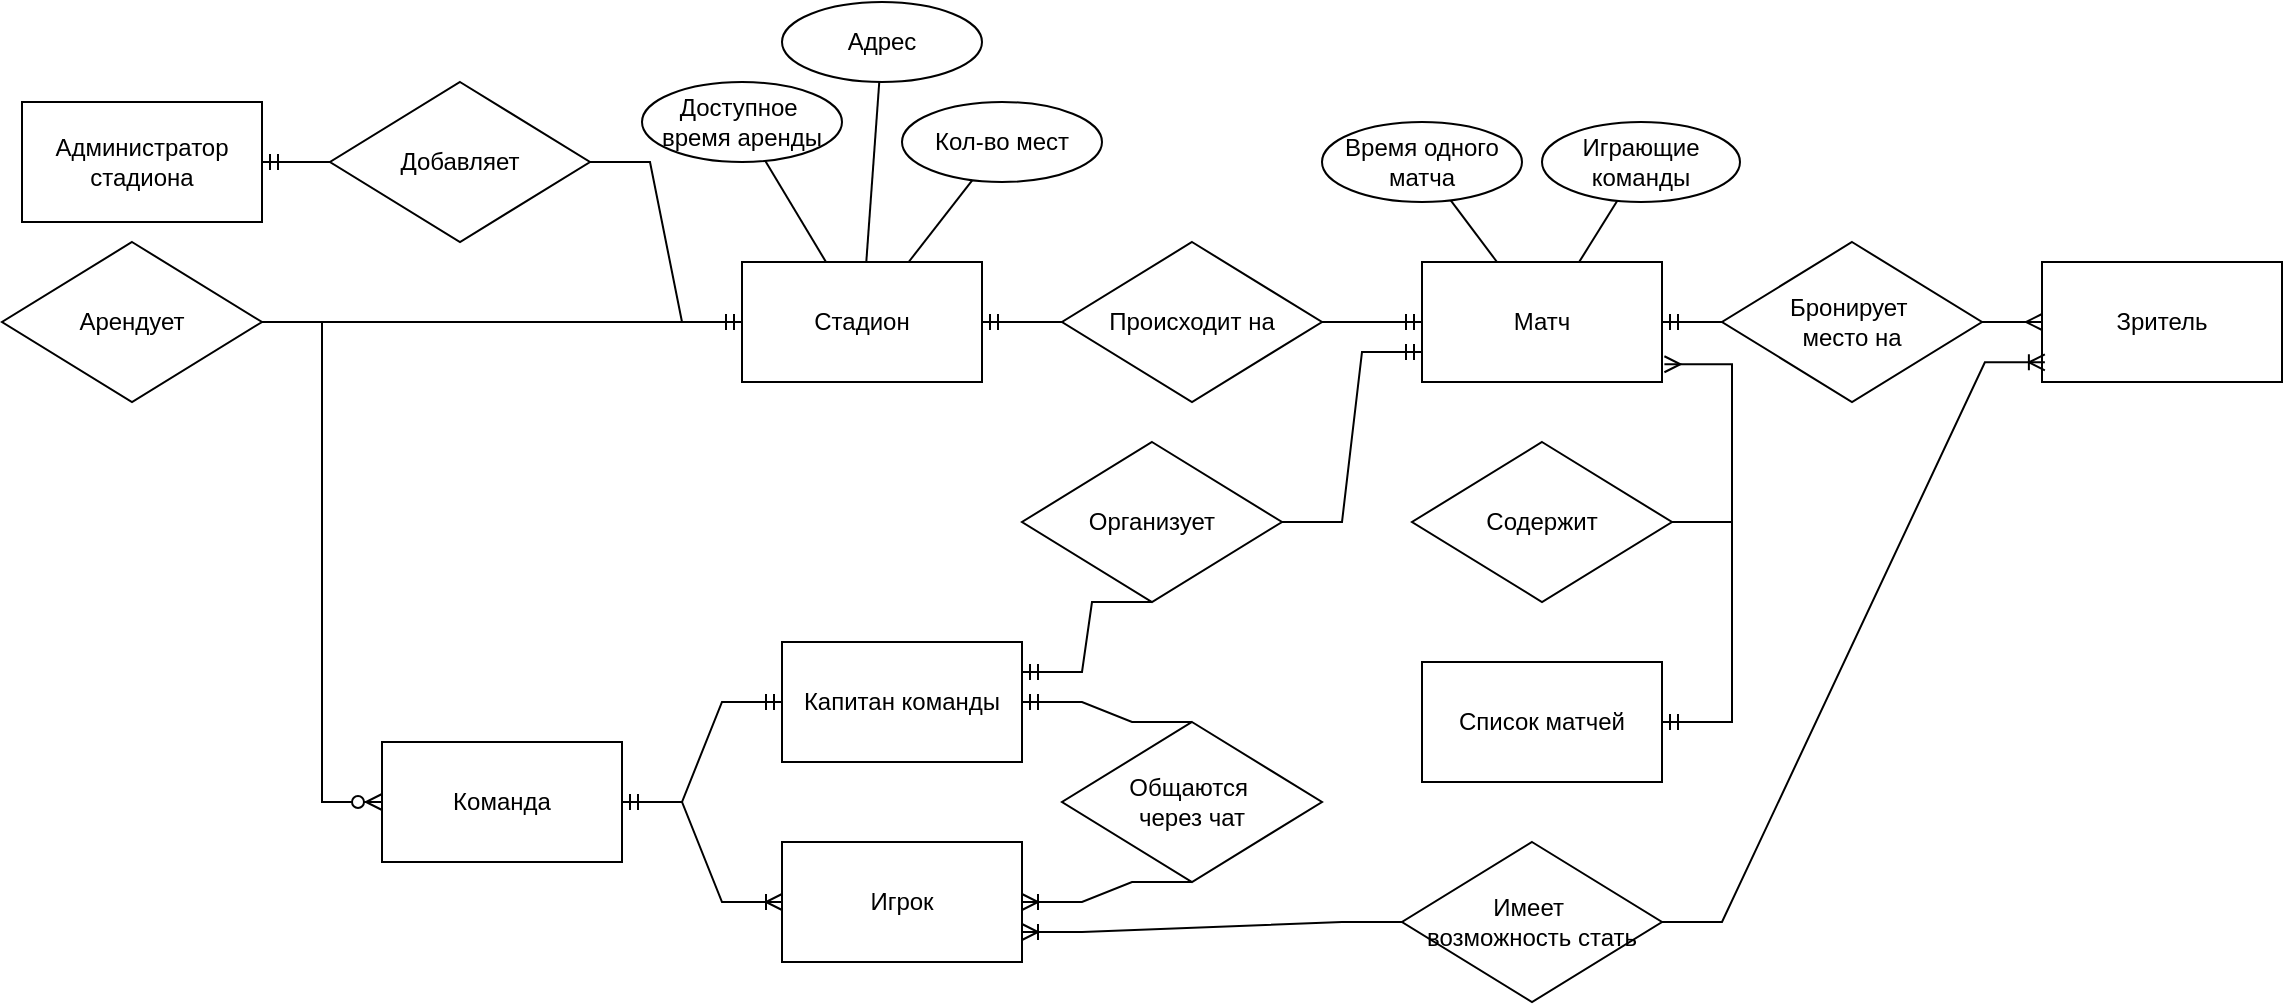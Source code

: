 <mxfile version="25.0.3" pages="2">
  <diagram name="Page-1" id="KXrXHHp0QyWAHXYhc14G">
    <mxGraphModel dx="1404" dy="1879" grid="1" gridSize="10" guides="1" tooltips="1" connect="1" arrows="1" fold="1" page="1" pageScale="1" pageWidth="827" pageHeight="1169" math="0" shadow="0">
      <root>
        <mxCell id="0" />
        <mxCell id="1" parent="0" />
        <mxCell id="mqZAyCv1sCGLmxm8XYX8-1" value="Администратор стадиона" style="rounded=0;whiteSpace=wrap;html=1;" vertex="1" parent="1">
          <mxGeometry x="130" y="-30" width="120" height="60" as="geometry" />
        </mxCell>
        <mxCell id="mqZAyCv1sCGLmxm8XYX8-2" value="Капитан команды" style="rounded=0;whiteSpace=wrap;html=1;" vertex="1" parent="1">
          <mxGeometry x="510" y="240" width="120" height="60" as="geometry" />
        </mxCell>
        <mxCell id="mqZAyCv1sCGLmxm8XYX8-3" value="Игрок" style="rounded=0;whiteSpace=wrap;html=1;" vertex="1" parent="1">
          <mxGeometry x="510" y="340" width="120" height="60" as="geometry" />
        </mxCell>
        <mxCell id="mqZAyCv1sCGLmxm8XYX8-4" value="Зритель" style="rounded=0;whiteSpace=wrap;html=1;" vertex="1" parent="1">
          <mxGeometry x="1140" y="50" width="120" height="60" as="geometry" />
        </mxCell>
        <mxCell id="mqZAyCv1sCGLmxm8XYX8-5" value="Добавляет" style="rhombus;whiteSpace=wrap;html=1;" vertex="1" parent="1">
          <mxGeometry x="284" y="-40" width="130" height="80" as="geometry" />
        </mxCell>
        <mxCell id="mqZAyCv1sCGLmxm8XYX8-6" value="Матч" style="rounded=0;whiteSpace=wrap;html=1;" vertex="1" parent="1">
          <mxGeometry x="830" y="50" width="120" height="60" as="geometry" />
        </mxCell>
        <mxCell id="mqZAyCv1sCGLmxm8XYX8-7" value="Стадион" style="rounded=0;whiteSpace=wrap;html=1;" vertex="1" parent="1">
          <mxGeometry x="490" y="50" width="120" height="60" as="geometry" />
        </mxCell>
        <mxCell id="mqZAyCv1sCGLmxm8XYX8-9" value="Команда" style="rounded=0;whiteSpace=wrap;html=1;" vertex="1" parent="1">
          <mxGeometry x="310" y="290" width="120" height="60" as="geometry" />
        </mxCell>
        <mxCell id="mqZAyCv1sCGLmxm8XYX8-10" value="" style="edgeStyle=entityRelationEdgeStyle;fontSize=12;html=1;endArrow=ERmandOne;startArrow=ERmandOne;rounded=0;" edge="1" parent="1" source="mqZAyCv1sCGLmxm8XYX8-2" target="mqZAyCv1sCGLmxm8XYX8-9">
          <mxGeometry width="100" height="100" relative="1" as="geometry">
            <mxPoint x="370" y="450" as="sourcePoint" />
            <mxPoint x="470" y="350" as="targetPoint" />
          </mxGeometry>
        </mxCell>
        <mxCell id="mqZAyCv1sCGLmxm8XYX8-11" value="" style="edgeStyle=entityRelationEdgeStyle;fontSize=12;html=1;endArrow=ERoneToMany;startArrow=ERmandOne;rounded=0;" edge="1" parent="1" source="mqZAyCv1sCGLmxm8XYX8-9" target="mqZAyCv1sCGLmxm8XYX8-3">
          <mxGeometry width="100" height="100" relative="1" as="geometry">
            <mxPoint x="150" y="460" as="sourcePoint" />
            <mxPoint x="250" y="360" as="targetPoint" />
          </mxGeometry>
        </mxCell>
        <mxCell id="mqZAyCv1sCGLmxm8XYX8-12" value="Арендует" style="rhombus;whiteSpace=wrap;html=1;" vertex="1" parent="1">
          <mxGeometry x="120" y="40" width="130" height="80" as="geometry" />
        </mxCell>
        <mxCell id="mqZAyCv1sCGLmxm8XYX8-13" value="" style="edgeStyle=entityRelationEdgeStyle;fontSize=12;html=1;endArrow=ERzeroToMany;startArrow=none;rounded=0;startFill=0;" edge="1" parent="1" source="mqZAyCv1sCGLmxm8XYX8-12" target="mqZAyCv1sCGLmxm8XYX8-9">
          <mxGeometry width="100" height="100" relative="1" as="geometry">
            <mxPoint x="40" y="270" as="sourcePoint" />
            <mxPoint x="80" y="130" as="targetPoint" />
          </mxGeometry>
        </mxCell>
        <mxCell id="mqZAyCv1sCGLmxm8XYX8-14" value="" style="edgeStyle=entityRelationEdgeStyle;fontSize=12;html=1;endArrow=ERmandOne;endFill=0;rounded=0;" edge="1" parent="1" source="mqZAyCv1sCGLmxm8XYX8-12" target="mqZAyCv1sCGLmxm8XYX8-7">
          <mxGeometry width="100" height="100" relative="1" as="geometry">
            <mxPoint x="440" y="340" as="sourcePoint" />
            <mxPoint x="540" y="240" as="targetPoint" />
          </mxGeometry>
        </mxCell>
        <mxCell id="mqZAyCv1sCGLmxm8XYX8-16" value="" style="edgeStyle=entityRelationEdgeStyle;fontSize=12;html=1;endArrow=ERmandOne;rounded=0;fontStyle=1" edge="1" parent="1" source="mqZAyCv1sCGLmxm8XYX8-5" target="mqZAyCv1sCGLmxm8XYX8-7">
          <mxGeometry width="100" height="100" relative="1" as="geometry">
            <mxPoint x="480" y="20" as="sourcePoint" />
            <mxPoint x="580" y="-80" as="targetPoint" />
          </mxGeometry>
        </mxCell>
        <mxCell id="mqZAyCv1sCGLmxm8XYX8-17" value="" style="edgeStyle=entityRelationEdgeStyle;fontSize=12;html=1;endArrow=ERmandOne;rounded=0;" edge="1" parent="1" source="mqZAyCv1sCGLmxm8XYX8-5" target="mqZAyCv1sCGLmxm8XYX8-1">
          <mxGeometry width="100" height="100" relative="1" as="geometry">
            <mxPoint x="424" y="10" as="sourcePoint" />
            <mxPoint x="534" y="120" as="targetPoint" />
          </mxGeometry>
        </mxCell>
        <mxCell id="mqZAyCv1sCGLmxm8XYX8-18" value="" style="edgeStyle=entityRelationEdgeStyle;fontSize=12;html=1;endArrow=ERmany;rounded=0;" edge="1" parent="1" source="mqZAyCv1sCGLmxm8XYX8-26" target="mqZAyCv1sCGLmxm8XYX8-4">
          <mxGeometry width="100" height="100" relative="1" as="geometry">
            <mxPoint x="440" y="390" as="sourcePoint" />
            <mxPoint x="540" y="290" as="targetPoint" />
          </mxGeometry>
        </mxCell>
        <mxCell id="mqZAyCv1sCGLmxm8XYX8-19" value="Происходит на" style="rhombus;whiteSpace=wrap;html=1;" vertex="1" parent="1">
          <mxGeometry x="650" y="40" width="130" height="80" as="geometry" />
        </mxCell>
        <mxCell id="mqZAyCv1sCGLmxm8XYX8-20" value="" style="edgeStyle=entityRelationEdgeStyle;fontSize=12;html=1;endArrow=ERmandOne;rounded=0;" edge="1" parent="1" source="mqZAyCv1sCGLmxm8XYX8-19" target="mqZAyCv1sCGLmxm8XYX8-7">
          <mxGeometry width="100" height="100" relative="1" as="geometry">
            <mxPoint x="250" y="430" as="sourcePoint" />
            <mxPoint x="350" y="330" as="targetPoint" />
          </mxGeometry>
        </mxCell>
        <mxCell id="mqZAyCv1sCGLmxm8XYX8-21" value="" style="edgeStyle=entityRelationEdgeStyle;fontSize=12;html=1;endArrow=ERmandOne;rounded=0;" edge="1" parent="1" source="mqZAyCv1sCGLmxm8XYX8-19" target="mqZAyCv1sCGLmxm8XYX8-6">
          <mxGeometry width="100" height="100" relative="1" as="geometry">
            <mxPoint x="660" y="250" as="sourcePoint" />
            <mxPoint x="580" y="180" as="targetPoint" />
          </mxGeometry>
        </mxCell>
        <mxCell id="mqZAyCv1sCGLmxm8XYX8-22" value="Общаются&amp;nbsp;&lt;div&gt;через&amp;nbsp;&lt;span style=&quot;background-color: initial;&quot;&gt;чат&lt;/span&gt;&lt;/div&gt;" style="rhombus;whiteSpace=wrap;html=1;" vertex="1" parent="1">
          <mxGeometry x="650" y="280" width="130" height="80" as="geometry" />
        </mxCell>
        <mxCell id="mqZAyCv1sCGLmxm8XYX8-23" value="" style="edgeStyle=entityRelationEdgeStyle;fontSize=12;html=1;endArrow=ERmandOne;rounded=0;exitX=0.5;exitY=0;exitDx=0;exitDy=0;" edge="1" parent="1" source="mqZAyCv1sCGLmxm8XYX8-22" target="mqZAyCv1sCGLmxm8XYX8-2">
          <mxGeometry width="100" height="100" relative="1" as="geometry">
            <mxPoint x="474" y="420" as="sourcePoint" />
            <mxPoint x="574" y="320" as="targetPoint" />
            <Array as="points">
              <mxPoint x="694" y="390" />
              <mxPoint x="664" y="320" />
              <mxPoint x="704" y="340" />
              <mxPoint x="454" y="290" />
              <mxPoint x="784" y="300" />
            </Array>
          </mxGeometry>
        </mxCell>
        <mxCell id="mqZAyCv1sCGLmxm8XYX8-24" value="" style="edgeStyle=entityRelationEdgeStyle;fontSize=12;html=1;endArrow=ERoneToMany;rounded=0;exitX=0.5;exitY=1;exitDx=0;exitDy=0;" edge="1" parent="1" source="mqZAyCv1sCGLmxm8XYX8-22" target="mqZAyCv1sCGLmxm8XYX8-3">
          <mxGeometry width="100" height="100" relative="1" as="geometry">
            <mxPoint x="714" y="420" as="sourcePoint" />
            <mxPoint x="814" y="320" as="targetPoint" />
          </mxGeometry>
        </mxCell>
        <mxCell id="mqZAyCv1sCGLmxm8XYX8-26" value="Бронирует&amp;nbsp;&lt;div&gt;место на&lt;/div&gt;" style="rhombus;whiteSpace=wrap;html=1;" vertex="1" parent="1">
          <mxGeometry x="980" y="40" width="130" height="80" as="geometry" />
        </mxCell>
        <mxCell id="mqZAyCv1sCGLmxm8XYX8-27" value="" style="edgeStyle=entityRelationEdgeStyle;fontSize=12;html=1;endArrow=ERmandOne;rounded=0;" edge="1" parent="1" source="mqZAyCv1sCGLmxm8XYX8-26" target="mqZAyCv1sCGLmxm8XYX8-6">
          <mxGeometry width="100" height="100" relative="1" as="geometry">
            <mxPoint x="790" y="90" as="sourcePoint" />
            <mxPoint x="840" y="90" as="targetPoint" />
          </mxGeometry>
        </mxCell>
        <mxCell id="mqZAyCv1sCGLmxm8XYX8-28" value="Доступное&amp;nbsp;&lt;div&gt;время аренды&lt;/div&gt;" style="ellipse;whiteSpace=wrap;html=1;align=center;" vertex="1" parent="1">
          <mxGeometry x="440" y="-40" width="100" height="40" as="geometry" />
        </mxCell>
        <mxCell id="mqZAyCv1sCGLmxm8XYX8-30" value="" style="endArrow=none;html=1;rounded=0;" edge="1" parent="1" source="mqZAyCv1sCGLmxm8XYX8-28" target="mqZAyCv1sCGLmxm8XYX8-7">
          <mxGeometry relative="1" as="geometry">
            <mxPoint x="420" y="-150" as="sourcePoint" />
            <mxPoint x="580" y="-150" as="targetPoint" />
          </mxGeometry>
        </mxCell>
        <mxCell id="mqZAyCv1sCGLmxm8XYX8-31" value="Адрес" style="ellipse;whiteSpace=wrap;html=1;align=center;" vertex="1" parent="1">
          <mxGeometry x="510" y="-80" width="100" height="40" as="geometry" />
        </mxCell>
        <mxCell id="mqZAyCv1sCGLmxm8XYX8-32" value="" style="endArrow=none;html=1;rounded=0;" edge="1" parent="1" source="mqZAyCv1sCGLmxm8XYX8-31" target="mqZAyCv1sCGLmxm8XYX8-7">
          <mxGeometry relative="1" as="geometry">
            <mxPoint x="570" y="-220" as="sourcePoint" />
            <mxPoint x="698" y="-20" as="targetPoint" />
          </mxGeometry>
        </mxCell>
        <mxCell id="mqZAyCv1sCGLmxm8XYX8-33" value="Кол-во мест" style="ellipse;whiteSpace=wrap;html=1;align=center;" vertex="1" parent="1">
          <mxGeometry x="570" y="-30" width="100" height="40" as="geometry" />
        </mxCell>
        <mxCell id="mqZAyCv1sCGLmxm8XYX8-34" value="" style="endArrow=none;html=1;rounded=0;" edge="1" parent="1" source="mqZAyCv1sCGLmxm8XYX8-33" target="mqZAyCv1sCGLmxm8XYX8-7">
          <mxGeometry relative="1" as="geometry">
            <mxPoint x="650" y="-195" as="sourcePoint" />
            <mxPoint x="778" y="5" as="targetPoint" />
          </mxGeometry>
        </mxCell>
        <mxCell id="mqZAyCv1sCGLmxm8XYX8-35" value="Время одного&lt;div&gt;матча&lt;/div&gt;" style="ellipse;whiteSpace=wrap;html=1;align=center;" vertex="1" parent="1">
          <mxGeometry x="780" y="-20" width="100" height="40" as="geometry" />
        </mxCell>
        <mxCell id="mqZAyCv1sCGLmxm8XYX8-36" value="" style="endArrow=none;html=1;rounded=0;" edge="1" parent="1" source="mqZAyCv1sCGLmxm8XYX8-35" target="mqZAyCv1sCGLmxm8XYX8-6">
          <mxGeometry relative="1" as="geometry">
            <mxPoint x="740" y="-190" as="sourcePoint" />
            <mxPoint x="868" y="10" as="targetPoint" />
          </mxGeometry>
        </mxCell>
        <mxCell id="mqZAyCv1sCGLmxm8XYX8-37" value="Играющие&lt;div&gt;команды&lt;/div&gt;" style="ellipse;whiteSpace=wrap;html=1;align=center;" vertex="1" parent="1">
          <mxGeometry x="890" y="-20" width="99" height="40" as="geometry" />
        </mxCell>
        <mxCell id="mqZAyCv1sCGLmxm8XYX8-38" value="" style="endArrow=none;html=1;rounded=0;" edge="1" parent="1" source="mqZAyCv1sCGLmxm8XYX8-37" target="mqZAyCv1sCGLmxm8XYX8-6">
          <mxGeometry relative="1" as="geometry">
            <mxPoint x="640" y="-195" as="sourcePoint" />
            <mxPoint x="768" y="5" as="targetPoint" />
          </mxGeometry>
        </mxCell>
        <mxCell id="mqZAyCv1sCGLmxm8XYX8-39" value="Список матчей" style="rounded=0;whiteSpace=wrap;html=1;" vertex="1" parent="1">
          <mxGeometry x="830" y="250" width="120" height="60" as="geometry" />
        </mxCell>
        <mxCell id="mqZAyCv1sCGLmxm8XYX8-40" value="Содержит" style="rhombus;whiteSpace=wrap;html=1;" vertex="1" parent="1">
          <mxGeometry x="825" y="140" width="130" height="80" as="geometry" />
        </mxCell>
        <mxCell id="mqZAyCv1sCGLmxm8XYX8-42" value="" style="edgeStyle=entityRelationEdgeStyle;fontSize=12;html=1;endArrow=ERmandOne;rounded=0;fontStyle=1" edge="1" parent="1" source="mqZAyCv1sCGLmxm8XYX8-40" target="mqZAyCv1sCGLmxm8XYX8-39">
          <mxGeometry width="100" height="100" relative="1" as="geometry">
            <mxPoint x="390" y="20" as="sourcePoint" />
            <mxPoint x="500" y="90" as="targetPoint" />
          </mxGeometry>
        </mxCell>
        <mxCell id="mqZAyCv1sCGLmxm8XYX8-46" value="" style="edgeStyle=entityRelationEdgeStyle;fontSize=12;html=1;endArrow=ERmany;rounded=0;entryX=1.01;entryY=0.852;entryDx=0;entryDy=0;entryPerimeter=0;" edge="1" parent="1" source="mqZAyCv1sCGLmxm8XYX8-40" target="mqZAyCv1sCGLmxm8XYX8-6">
          <mxGeometry width="100" height="100" relative="1" as="geometry">
            <mxPoint x="920" y="230" as="sourcePoint" />
            <mxPoint x="1020" y="130" as="targetPoint" />
          </mxGeometry>
        </mxCell>
        <mxCell id="mqZAyCv1sCGLmxm8XYX8-47" value="Имеет&amp;nbsp;&lt;div&gt;возможность стать&lt;/div&gt;" style="rhombus;whiteSpace=wrap;html=1;" vertex="1" parent="1">
          <mxGeometry x="820" y="340" width="130" height="80" as="geometry" />
        </mxCell>
        <mxCell id="mqZAyCv1sCGLmxm8XYX8-48" value="" style="edgeStyle=entityRelationEdgeStyle;fontSize=12;html=1;endArrow=ERoneToMany;rounded=0;entryX=0.012;entryY=0.836;entryDx=0;entryDy=0;entryPerimeter=0;" edge="1" parent="1" source="mqZAyCv1sCGLmxm8XYX8-47" target="mqZAyCv1sCGLmxm8XYX8-4">
          <mxGeometry width="100" height="100" relative="1" as="geometry">
            <mxPoint x="1160" y="350" as="sourcePoint" />
            <mxPoint x="1260" y="250" as="targetPoint" />
          </mxGeometry>
        </mxCell>
        <mxCell id="mqZAyCv1sCGLmxm8XYX8-49" value="" style="edgeStyle=entityRelationEdgeStyle;fontSize=12;html=1;endArrow=ERoneToMany;rounded=0;entryX=1;entryY=0.75;entryDx=0;entryDy=0;" edge="1" parent="1" source="mqZAyCv1sCGLmxm8XYX8-47" target="mqZAyCv1sCGLmxm8XYX8-3">
          <mxGeometry width="100" height="100" relative="1" as="geometry">
            <mxPoint x="970" y="400" as="sourcePoint" />
            <mxPoint x="1151" y="110" as="targetPoint" />
          </mxGeometry>
        </mxCell>
        <mxCell id="mqZAyCv1sCGLmxm8XYX8-50" style="edgeStyle=orthogonalEdgeStyle;rounded=0;orthogonalLoop=1;jettySize=auto;html=1;exitX=0.5;exitY=1;exitDx=0;exitDy=0;" edge="1" parent="1" source="mqZAyCv1sCGLmxm8XYX8-1" target="mqZAyCv1sCGLmxm8XYX8-1">
          <mxGeometry relative="1" as="geometry" />
        </mxCell>
        <mxCell id="mqZAyCv1sCGLmxm8XYX8-51" value="Организует" style="rhombus;whiteSpace=wrap;html=1;" vertex="1" parent="1">
          <mxGeometry x="630" y="140" width="130" height="80" as="geometry" />
        </mxCell>
        <mxCell id="mqZAyCv1sCGLmxm8XYX8-52" value="" style="edgeStyle=entityRelationEdgeStyle;fontSize=12;html=1;endArrow=ERmandOne;rounded=0;entryX=0;entryY=0.75;entryDx=0;entryDy=0;" edge="1" parent="1" source="mqZAyCv1sCGLmxm8XYX8-51" target="mqZAyCv1sCGLmxm8XYX8-6">
          <mxGeometry width="100" height="100" relative="1" as="geometry">
            <mxPoint x="765" y="220" as="sourcePoint" />
            <mxPoint x="680" y="210" as="targetPoint" />
            <Array as="points">
              <mxPoint x="744" y="330" />
              <mxPoint x="714" y="260" />
              <mxPoint x="754" y="280" />
              <mxPoint x="504" y="230" />
              <mxPoint x="834" y="240" />
            </Array>
          </mxGeometry>
        </mxCell>
        <mxCell id="mqZAyCv1sCGLmxm8XYX8-53" value="" style="edgeStyle=entityRelationEdgeStyle;fontSize=12;html=1;endArrow=ERmandOne;rounded=0;entryX=1;entryY=0.25;entryDx=0;entryDy=0;exitX=0.5;exitY=1;exitDx=0;exitDy=0;" edge="1" parent="1" source="mqZAyCv1sCGLmxm8XYX8-51" target="mqZAyCv1sCGLmxm8XYX8-2">
          <mxGeometry width="100" height="100" relative="1" as="geometry">
            <mxPoint x="770" y="180" as="sourcePoint" />
            <mxPoint x="840" y="105" as="targetPoint" />
            <Array as="points">
              <mxPoint x="754" y="340" />
              <mxPoint x="724" y="270" />
              <mxPoint x="764" y="290" />
              <mxPoint x="514" y="240" />
              <mxPoint x="844" y="250" />
            </Array>
          </mxGeometry>
        </mxCell>
      </root>
    </mxGraphModel>
  </diagram>
  <diagram id="ws1hwyYuvyVANOqEZKD6" name="Page-2">
    <mxGraphModel dx="2231" dy="710" grid="1" gridSize="10" guides="1" tooltips="1" connect="1" arrows="1" fold="1" page="1" pageScale="1" pageWidth="827" pageHeight="1169" math="0" shadow="0">
      <root>
        <mxCell id="0" />
        <mxCell id="1" parent="0" />
        <mxCell id="AI-oCV0VwSp5dgRPo5D4-1" value="Администратор&lt;div&gt;стадиона&lt;/div&gt;" style="shape=umlActor;verticalLabelPosition=bottom;verticalAlign=top;html=1;" vertex="1" parent="1">
          <mxGeometry x="320" y="30" width="30" height="60" as="geometry" />
        </mxCell>
        <mxCell id="AI-oCV0VwSp5dgRPo5D4-2" value="Капитан&amp;nbsp;&lt;div&gt;команды&lt;/div&gt;" style="shape=umlActor;verticalLabelPosition=bottom;verticalAlign=top;html=1;" vertex="1" parent="1">
          <mxGeometry x="-60" y="160" width="30" height="60" as="geometry" />
        </mxCell>
        <mxCell id="AI-oCV0VwSp5dgRPo5D4-3" value="Игрок" style="shape=umlActor;verticalLabelPosition=bottom;verticalAlign=top;html=1;" vertex="1" parent="1">
          <mxGeometry x="399" y="205" width="30" height="60" as="geometry" />
        </mxCell>
        <mxCell id="AI-oCV0VwSp5dgRPo5D4-5" value="Зритель" style="shape=umlActor;verticalLabelPosition=bottom;verticalAlign=top;html=1;" vertex="1" parent="1">
          <mxGeometry x="20" y="450" width="30" height="60" as="geometry" />
        </mxCell>
        <mxCell id="7Pu0dA-8rR62H0a0dRYz-1" value="Предоставляет стадион на некоторое время" style="ellipse;whiteSpace=wrap;html=1;" vertex="1" parent="1">
          <mxGeometry x="360" y="120" width="140" height="70" as="geometry" />
        </mxCell>
        <mxCell id="7Pu0dA-8rR62H0a0dRYz-2" value="Берет плату за аренду" style="ellipse;whiteSpace=wrap;html=1;" vertex="1" parent="1">
          <mxGeometry x="140" y="120" width="140" height="70" as="geometry" />
        </mxCell>
        <mxCell id="7Pu0dA-8rR62H0a0dRYz-3" value="Собирает команду" style="ellipse;whiteSpace=wrap;html=1;" vertex="1" parent="1">
          <mxGeometry x="-210" y="260" width="140" height="70" as="geometry" />
        </mxCell>
        <mxCell id="pjN3Wcyy6s3cxkmpRJkG-1" value="Система" style="shape=umlActor;verticalLabelPosition=bottom;verticalAlign=top;html=1;" vertex="1" parent="1">
          <mxGeometry x="220" y="560" width="30" height="60" as="geometry" />
        </mxCell>
        <mxCell id="pjN3Wcyy6s3cxkmpRJkG-3" value="Организует предстоящий матч" style="ellipse;whiteSpace=wrap;html=1;" vertex="1" parent="1">
          <mxGeometry x="-10" y="90" width="140" height="70" as="geometry" />
        </mxCell>
        <mxCell id="heGb7iEVqtb9PYLjCzCm-1" value="Общается с командой" style="ellipse;whiteSpace=wrap;html=1;" vertex="1" parent="1">
          <mxGeometry x="120" y="200" width="140" height="70" as="geometry" />
        </mxCell>
        <mxCell id="heGb7iEVqtb9PYLjCzCm-2" value="Запись в команду" style="ellipse;whiteSpace=wrap;html=1;" vertex="1" parent="1">
          <mxGeometry x="120" y="280" width="140" height="70" as="geometry" />
        </mxCell>
        <mxCell id="heGb7iEVqtb9PYLjCzCm-3" value="Участвует в матче" style="ellipse;whiteSpace=wrap;html=1;" vertex="1" parent="1">
          <mxGeometry x="120" y="360" width="140" height="70" as="geometry" />
        </mxCell>
        <mxCell id="heGb7iEVqtb9PYLjCzCm-4" value="Бронирует место&lt;div&gt;на матч&lt;/div&gt;" style="ellipse;whiteSpace=wrap;html=1;" vertex="1" parent="1">
          <mxGeometry x="-180" y="480" width="140" height="70" as="geometry" />
        </mxCell>
        <mxCell id="heGb7iEVqtb9PYLjCzCm-5" value="Уведомляет о&amp;nbsp;&lt;div&gt;новом матче&lt;/div&gt;" style="ellipse;whiteSpace=wrap;html=1;" vertex="1" parent="1">
          <mxGeometry x="120" y="460" width="140" height="70" as="geometry" />
        </mxCell>
        <mxCell id="heGb7iEVqtb9PYLjCzCm-6" value="Анализирует итоги матчей и игроков" style="ellipse;whiteSpace=wrap;html=1;" vertex="1" parent="1">
          <mxGeometry x="30" y="540" width="140" height="70" as="geometry" />
        </mxCell>
        <mxCell id="heGb7iEVqtb9PYLjCzCm-7" value="Выложить пост в соц. сеть о себе или матче" style="ellipse;whiteSpace=wrap;html=1;" vertex="1" parent="1">
          <mxGeometry x="300" y="330" width="140" height="70" as="geometry" />
        </mxCell>
        <mxCell id="heGb7iEVqtb9PYLjCzCm-8" value="Смотрит матч" style="ellipse;whiteSpace=wrap;html=1;" vertex="1" parent="1">
          <mxGeometry x="-240" y="410" width="140" height="70" as="geometry" />
        </mxCell>
        <mxCell id="heGb7iEVqtb9PYLjCzCm-9" value="Имеет возможность записаться в команду" style="ellipse;whiteSpace=wrap;html=1;" vertex="1" parent="1">
          <mxGeometry x="-110" y="360" width="140" height="70" as="geometry" />
        </mxCell>
        <mxCell id="heGb7iEVqtb9PYLjCzCm-10" value="Организует список предстоящих матчей" style="ellipse;whiteSpace=wrap;html=1;" vertex="1" parent="1">
          <mxGeometry x="274" y="480" width="140" height="70" as="geometry" />
        </mxCell>
        <mxCell id="heGb7iEVqtb9PYLjCzCm-16" value="" style="endArrow=none;html=1;rounded=0;" edge="1" parent="1" source="AI-oCV0VwSp5dgRPo5D4-1" target="7Pu0dA-8rR62H0a0dRYz-1">
          <mxGeometry width="50" height="50" relative="1" as="geometry">
            <mxPoint x="640" y="190" as="sourcePoint" />
            <mxPoint x="690" y="140" as="targetPoint" />
          </mxGeometry>
        </mxCell>
        <mxCell id="heGb7iEVqtb9PYLjCzCm-17" value="" style="endArrow=none;html=1;rounded=0;" edge="1" parent="1" source="AI-oCV0VwSp5dgRPo5D4-1" target="7Pu0dA-8rR62H0a0dRYz-2">
          <mxGeometry width="50" height="50" relative="1" as="geometry">
            <mxPoint x="650" y="200" as="sourcePoint" />
            <mxPoint x="700" y="150" as="targetPoint" />
          </mxGeometry>
        </mxCell>
        <mxCell id="heGb7iEVqtb9PYLjCzCm-18" value="" style="endArrow=none;html=1;rounded=0;" edge="1" parent="1" source="AI-oCV0VwSp5dgRPo5D4-3" target="heGb7iEVqtb9PYLjCzCm-1">
          <mxGeometry width="50" height="50" relative="1" as="geometry">
            <mxPoint x="610" y="300" as="sourcePoint" />
            <mxPoint x="660" y="250" as="targetPoint" />
          </mxGeometry>
        </mxCell>
        <mxCell id="heGb7iEVqtb9PYLjCzCm-19" value="" style="endArrow=none;html=1;rounded=0;" edge="1" parent="1" source="heGb7iEVqtb9PYLjCzCm-10" target="pjN3Wcyy6s3cxkmpRJkG-1">
          <mxGeometry width="50" height="50" relative="1" as="geometry">
            <mxPoint x="310" y="255" as="sourcePoint" />
            <mxPoint x="360" y="205" as="targetPoint" />
          </mxGeometry>
        </mxCell>
        <mxCell id="heGb7iEVqtb9PYLjCzCm-20" value="" style="endArrow=none;html=1;rounded=0;" edge="1" parent="1" source="pjN3Wcyy6s3cxkmpRJkG-1" target="heGb7iEVqtb9PYLjCzCm-5">
          <mxGeometry width="50" height="50" relative="1" as="geometry">
            <mxPoint x="320" y="265" as="sourcePoint" />
            <mxPoint x="370" y="215" as="targetPoint" />
          </mxGeometry>
        </mxCell>
        <mxCell id="heGb7iEVqtb9PYLjCzCm-21" value="" style="endArrow=none;html=1;rounded=0;" edge="1" parent="1" source="heGb7iEVqtb9PYLjCzCm-6" target="pjN3Wcyy6s3cxkmpRJkG-1">
          <mxGeometry width="50" height="50" relative="1" as="geometry">
            <mxPoint x="330" y="275" as="sourcePoint" />
            <mxPoint x="380" y="225" as="targetPoint" />
          </mxGeometry>
        </mxCell>
        <mxCell id="heGb7iEVqtb9PYLjCzCm-28" value="" style="endArrow=none;html=1;rounded=0;" edge="1" parent="1" source="AI-oCV0VwSp5dgRPo5D4-5" target="heGb7iEVqtb9PYLjCzCm-4">
          <mxGeometry width="50" height="50" relative="1" as="geometry">
            <mxPoint x="610" y="200" as="sourcePoint" />
            <mxPoint x="660" y="150" as="targetPoint" />
          </mxGeometry>
        </mxCell>
        <mxCell id="heGb7iEVqtb9PYLjCzCm-29" value="" style="endArrow=none;html=1;rounded=0;" edge="1" parent="1" source="AI-oCV0VwSp5dgRPo5D4-5" target="heGb7iEVqtb9PYLjCzCm-8">
          <mxGeometry width="50" height="50" relative="1" as="geometry">
            <mxPoint x="620" y="210" as="sourcePoint" />
            <mxPoint x="670" y="160" as="targetPoint" />
          </mxGeometry>
        </mxCell>
        <mxCell id="heGb7iEVqtb9PYLjCzCm-30" value="" style="endArrow=none;html=1;rounded=0;" edge="1" parent="1" source="AI-oCV0VwSp5dgRPo5D4-5" target="heGb7iEVqtb9PYLjCzCm-9">
          <mxGeometry width="50" height="50" relative="1" as="geometry">
            <mxPoint x="630" y="220" as="sourcePoint" />
            <mxPoint x="680" y="170" as="targetPoint" />
          </mxGeometry>
        </mxCell>
        <mxCell id="heGb7iEVqtb9PYLjCzCm-31" value="" style="endArrow=none;html=1;rounded=0;" edge="1" parent="1" source="7Pu0dA-8rR62H0a0dRYz-3" target="AI-oCV0VwSp5dgRPo5D4-2">
          <mxGeometry width="50" height="50" relative="1" as="geometry">
            <mxPoint x="810" y="430" as="sourcePoint" />
            <mxPoint x="860" y="380" as="targetPoint" />
          </mxGeometry>
        </mxCell>
        <mxCell id="heGb7iEVqtb9PYLjCzCm-32" value="" style="endArrow=none;html=1;rounded=0;" edge="1" parent="1" source="7Pu0dA-8rR62H0a0dRYz-2" target="AI-oCV0VwSp5dgRPo5D4-2">
          <mxGeometry width="50" height="50" relative="1" as="geometry">
            <mxPoint x="9.886" y="98.524" as="sourcePoint" />
            <mxPoint x="870" y="390" as="targetPoint" />
          </mxGeometry>
        </mxCell>
        <mxCell id="heGb7iEVqtb9PYLjCzCm-33" value="" style="endArrow=none;html=1;rounded=0;" edge="1" parent="1" source="pjN3Wcyy6s3cxkmpRJkG-3" target="AI-oCV0VwSp5dgRPo5D4-2">
          <mxGeometry width="50" height="50" relative="1" as="geometry">
            <mxPoint x="830" y="450" as="sourcePoint" />
            <mxPoint x="880" y="400" as="targetPoint" />
          </mxGeometry>
        </mxCell>
        <mxCell id="heGb7iEVqtb9PYLjCzCm-34" value="" style="endArrow=none;html=1;rounded=0;" edge="1" parent="1" source="AI-oCV0VwSp5dgRPo5D4-3" target="heGb7iEVqtb9PYLjCzCm-7">
          <mxGeometry width="50" height="50" relative="1" as="geometry">
            <mxPoint x="805" y="585" as="sourcePoint" />
            <mxPoint x="855" y="535" as="targetPoint" />
          </mxGeometry>
        </mxCell>
        <mxCell id="heGb7iEVqtb9PYLjCzCm-35" value="" style="endArrow=none;html=1;rounded=0;" edge="1" parent="1" source="AI-oCV0VwSp5dgRPo5D4-3" target="heGb7iEVqtb9PYLjCzCm-3">
          <mxGeometry width="50" height="50" relative="1" as="geometry">
            <mxPoint x="750" y="440" as="sourcePoint" />
            <mxPoint x="800" y="390" as="targetPoint" />
          </mxGeometry>
        </mxCell>
        <mxCell id="heGb7iEVqtb9PYLjCzCm-36" value="" style="endArrow=none;html=1;rounded=0;" edge="1" parent="1" source="heGb7iEVqtb9PYLjCzCm-2" target="AI-oCV0VwSp5dgRPo5D4-3">
          <mxGeometry width="50" height="50" relative="1" as="geometry">
            <mxPoint x="760" y="450" as="sourcePoint" />
            <mxPoint x="810" y="400" as="targetPoint" />
          </mxGeometry>
        </mxCell>
        <mxCell id="heGb7iEVqtb9PYLjCzCm-39" value="" style="endArrow=none;html=1;rounded=0;" edge="1" parent="1" source="heGb7iEVqtb9PYLjCzCm-1" target="AI-oCV0VwSp5dgRPo5D4-2">
          <mxGeometry width="50" height="50" relative="1" as="geometry">
            <mxPoint x="770" y="460" as="sourcePoint" />
            <mxPoint x="820" y="410" as="targetPoint" />
          </mxGeometry>
        </mxCell>
        <mxCell id="heGb7iEVqtb9PYLjCzCm-41" value="" style="endArrow=none;html=1;rounded=0;" edge="1" parent="1" source="AI-oCV0VwSp5dgRPo5D4-2" target="heGb7iEVqtb9PYLjCzCm-2">
          <mxGeometry width="50" height="50" relative="1" as="geometry">
            <mxPoint x="430" y="270" as="sourcePoint" />
            <mxPoint x="480" y="220" as="targetPoint" />
          </mxGeometry>
        </mxCell>
        <mxCell id="heGb7iEVqtb9PYLjCzCm-42" value="" style="endArrow=none;html=1;rounded=0;" edge="1" parent="1" source="AI-oCV0VwSp5dgRPo5D4-2" target="heGb7iEVqtb9PYLjCzCm-3">
          <mxGeometry width="50" height="50" relative="1" as="geometry">
            <mxPoint x="440" y="280" as="sourcePoint" />
            <mxPoint x="490" y="230" as="targetPoint" />
          </mxGeometry>
        </mxCell>
        <mxCell id="heGb7iEVqtb9PYLjCzCm-43" value="" style="endArrow=none;html=1;rounded=0;" edge="1" parent="1" source="7Pu0dA-8rR62H0a0dRYz-3" target="heGb7iEVqtb9PYLjCzCm-9">
          <mxGeometry width="50" height="50" relative="1" as="geometry">
            <mxPoint x="450" y="290" as="sourcePoint" />
            <mxPoint x="500" y="240" as="targetPoint" />
          </mxGeometry>
        </mxCell>
        <mxCell id="heGb7iEVqtb9PYLjCzCm-44" value="" style="endArrow=none;html=1;rounded=0;" edge="1" parent="1" source="heGb7iEVqtb9PYLjCzCm-5" target="heGb7iEVqtb9PYLjCzCm-3">
          <mxGeometry width="50" height="50" relative="1" as="geometry">
            <mxPoint x="460" y="300" as="sourcePoint" />
            <mxPoint x="510" y="250" as="targetPoint" />
          </mxGeometry>
        </mxCell>
      </root>
    </mxGraphModel>
  </diagram>
</mxfile>
